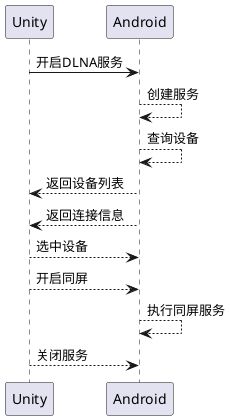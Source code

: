 @startuml
Unity -> Android: 开启DLNA服务
Android --> Android: 创建服务
Android --> Android: 查询设备
Android --> Unity : 返回设备列表
Android --> Unity : 返回连接信息
Unity --> Android : 选中设备
Unity --> Android : 开启同屏
Android --> Android : 执行同屏服务
Unity --> Android : 关闭服务
@enduml